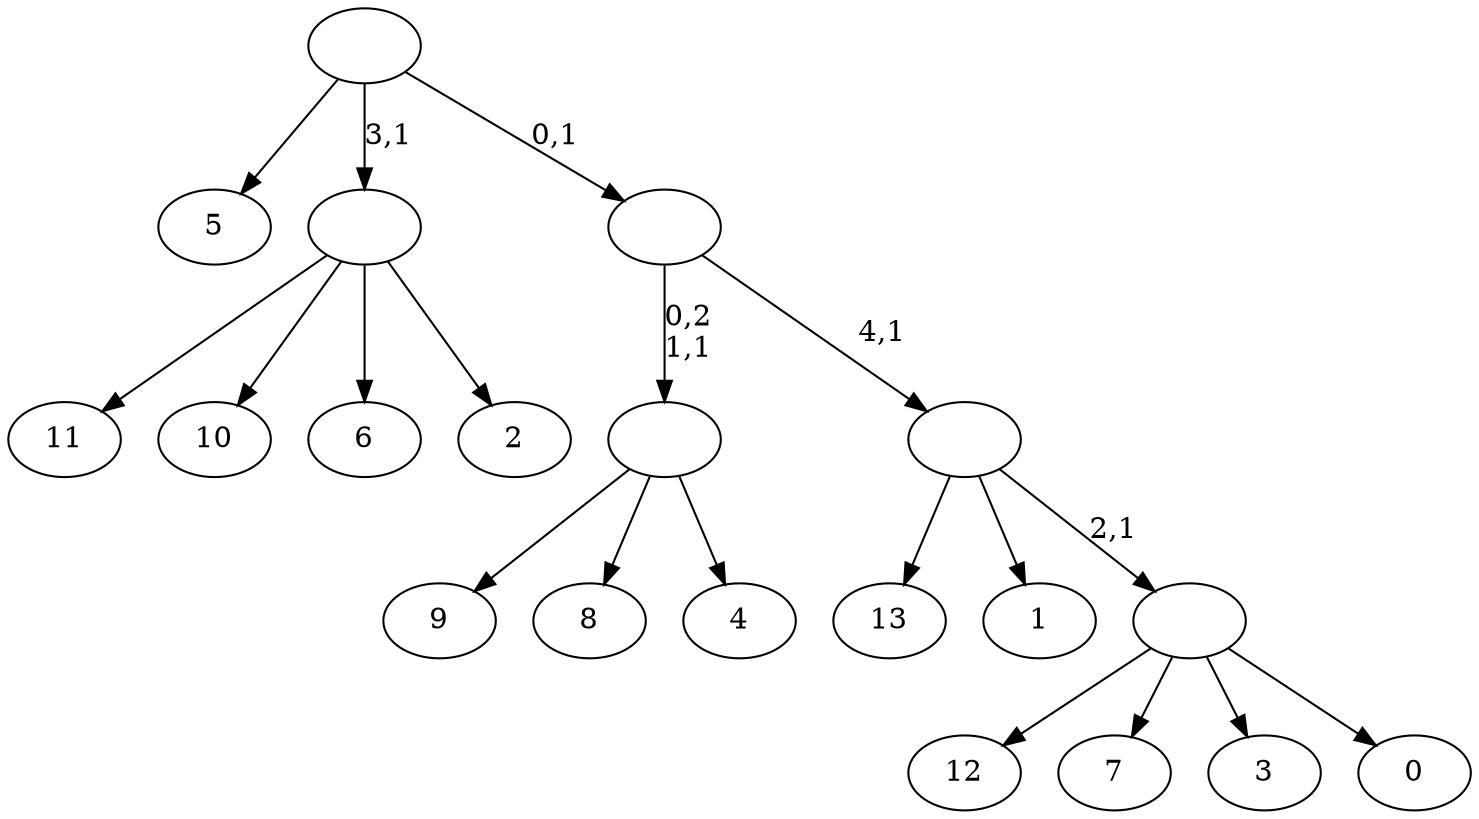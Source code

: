 digraph T {
	19 [label="13"]
	18 [label="12"]
	17 [label="11"]
	16 [label="10"]
	15 [label="9"]
	14 [label="8"]
	13 [label="7"]
	12 [label="6"]
	11 [label="5"]
	10 [label="4"]
	9 [label=""]
	8 [label="3"]
	7 [label="2"]
	6 [label=""]
	5 [label="1"]
	4 [label="0"]
	3 [label=""]
	2 [label=""]
	1 [label=""]
	0 [label=""]
	9 -> 15 [label=""]
	9 -> 14 [label=""]
	9 -> 10 [label=""]
	6 -> 17 [label=""]
	6 -> 16 [label=""]
	6 -> 12 [label=""]
	6 -> 7 [label=""]
	3 -> 18 [label=""]
	3 -> 13 [label=""]
	3 -> 8 [label=""]
	3 -> 4 [label=""]
	2 -> 19 [label=""]
	2 -> 5 [label=""]
	2 -> 3 [label="2,1"]
	1 -> 9 [label="0,2\n1,1"]
	1 -> 2 [label="4,1"]
	0 -> 11 [label=""]
	0 -> 6 [label="3,1"]
	0 -> 1 [label="0,1"]
}
